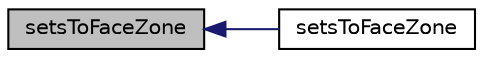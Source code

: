 digraph "setsToFaceZone"
{
  bgcolor="transparent";
  edge [fontname="Helvetica",fontsize="10",labelfontname="Helvetica",labelfontsize="10"];
  node [fontname="Helvetica",fontsize="10",shape=record];
  rankdir="LR";
  Node1 [label="setsToFaceZone",height=0.2,width=0.4,color="black", fillcolor="grey75", style="filled", fontcolor="black"];
  Node1 -> Node2 [dir="back",color="midnightblue",fontsize="10",style="solid",fontname="Helvetica"];
  Node2 [label="setsToFaceZone",height=0.2,width=0.4,color="black",URL="$a02355.html#a19cc229ef305de62073a92ad0c9278e6",tooltip="Construct from dictionary. "];
}
